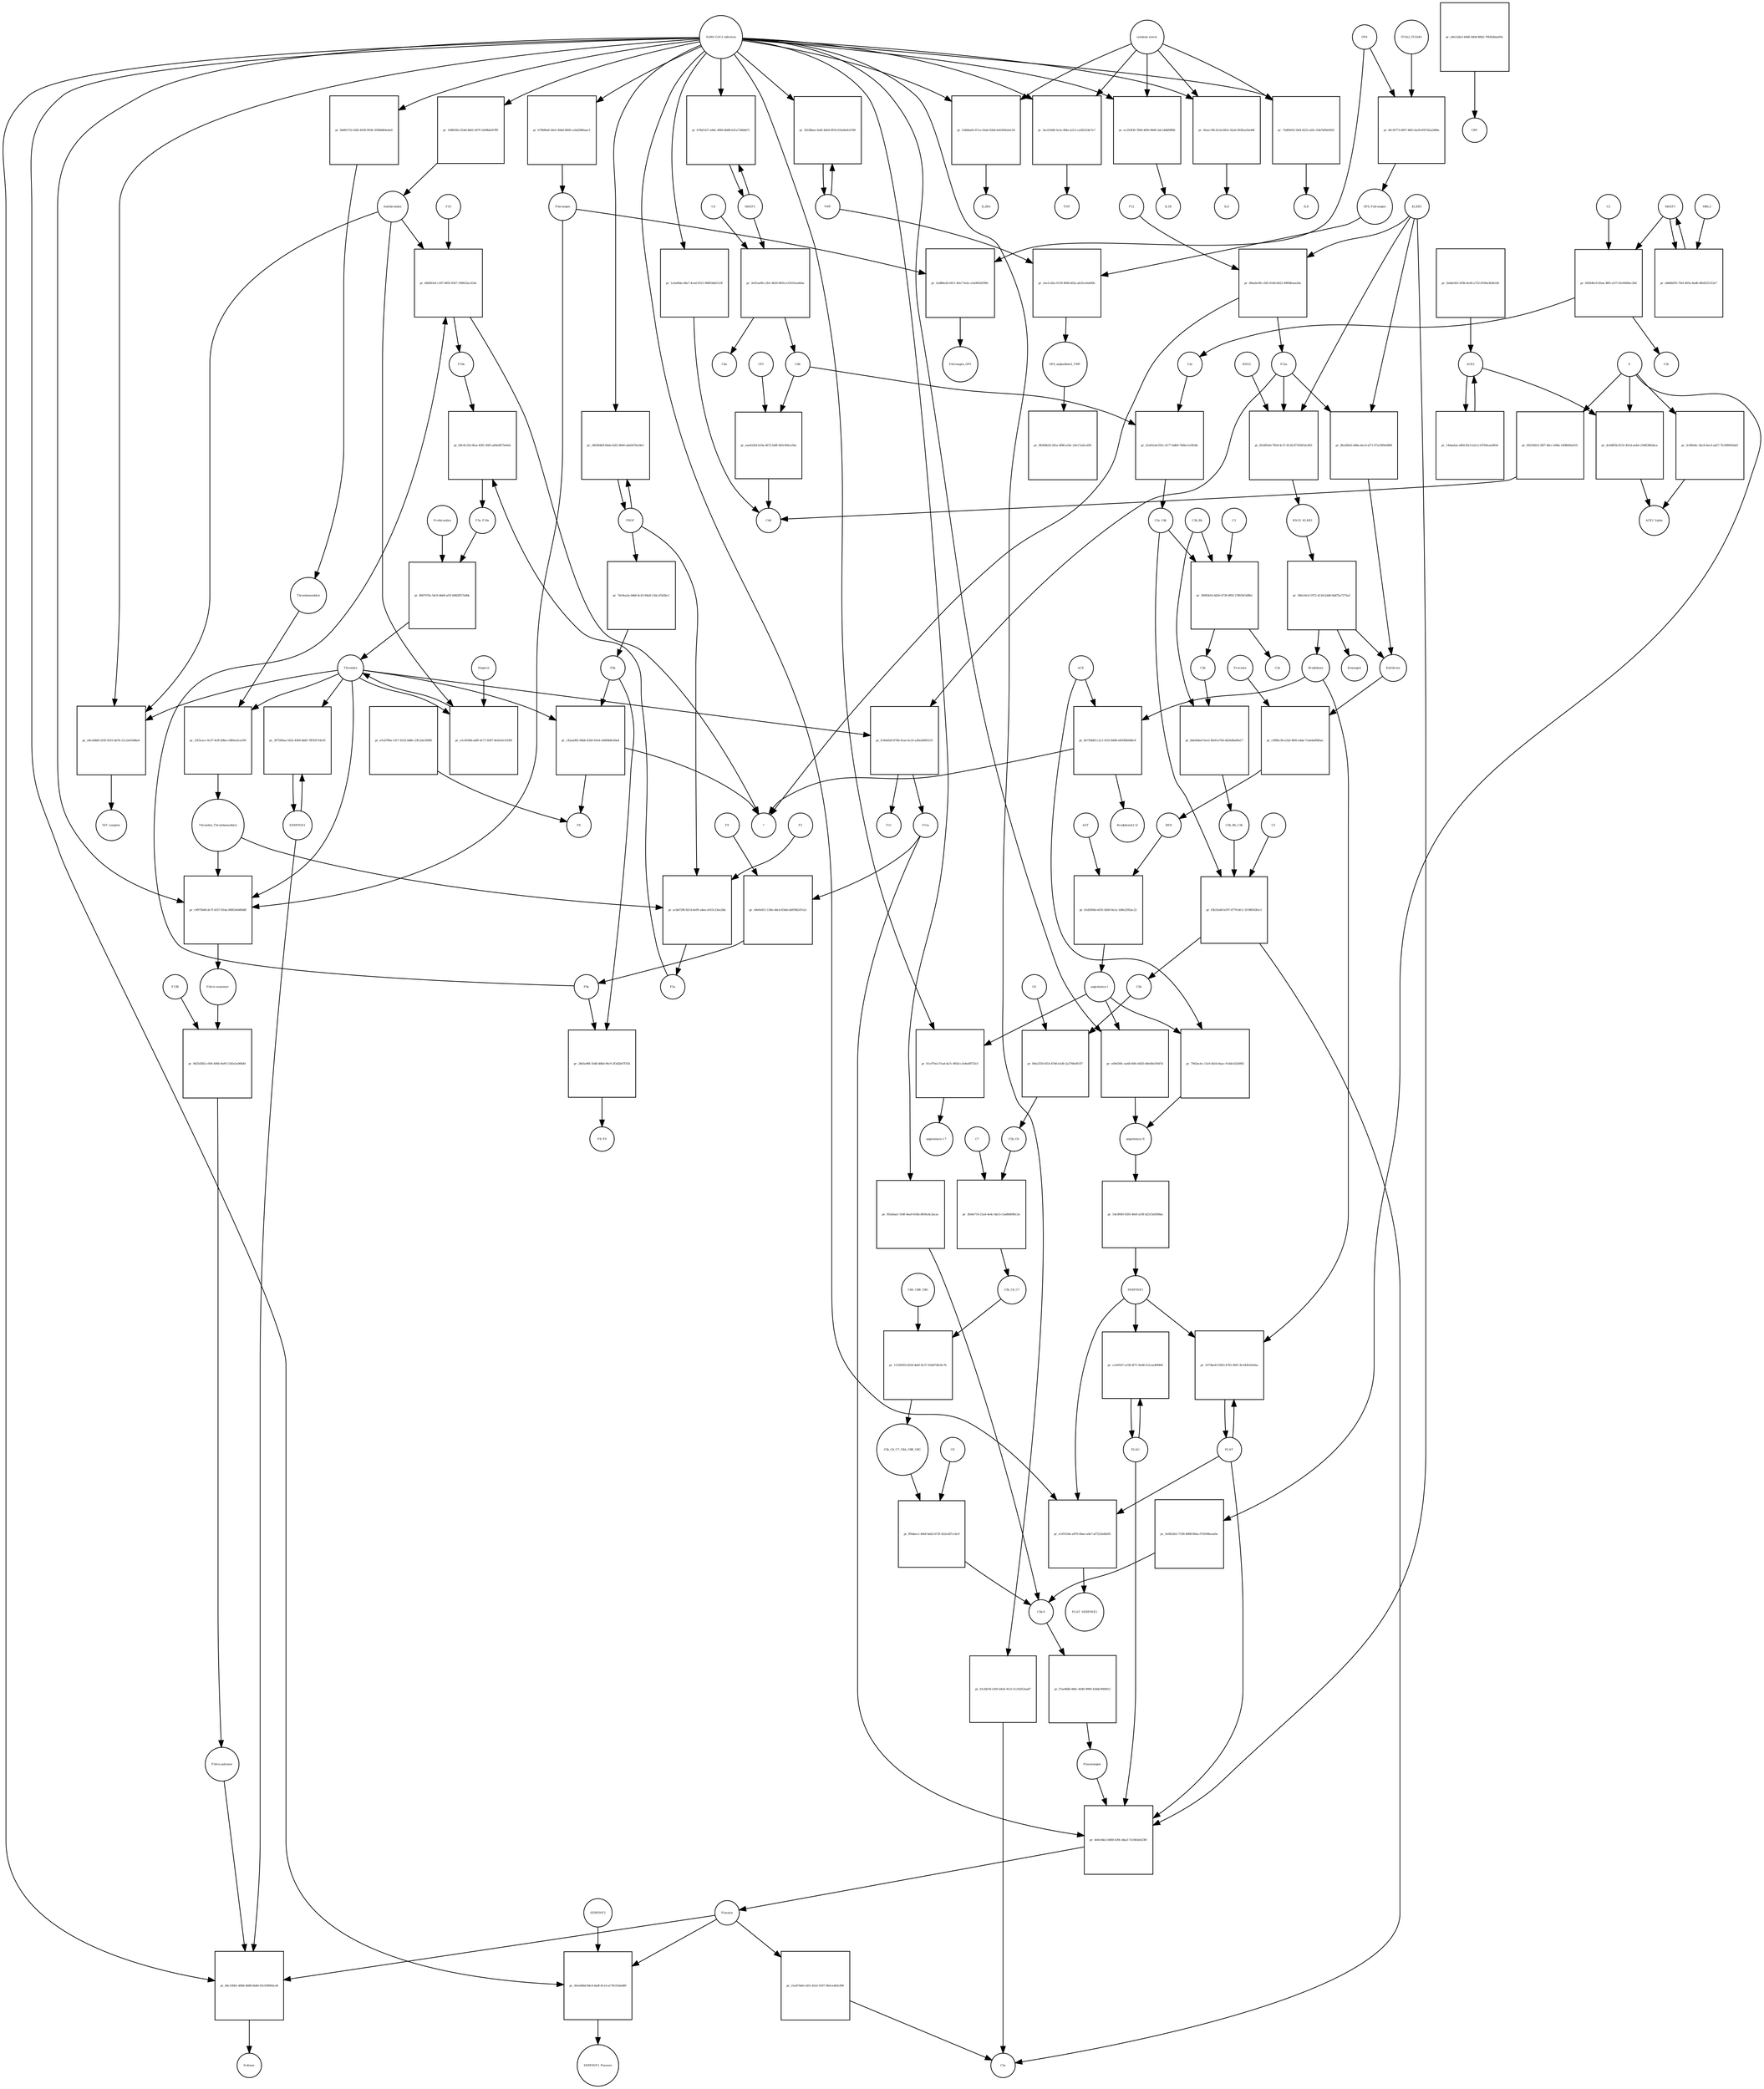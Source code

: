 strict digraph  {
C4b [annotation="", bipartite=0, cls=macromolecule, fontsize=4, label=C4b, shape=circle];
"pr_41ef41a6-f91c-4177-bdb9-706bc1e3454b" [annotation="", bipartite=1, cls=process, fontsize=4, label="pr_41ef41a6-f91c-4177-bdb9-706bc1e3454b", shape=square];
C2a [annotation="", bipartite=0, cls=macromolecule, fontsize=4, label=C2a, shape=circle];
C2a_C4b [annotation="", bipartite=0, cls=complex, fontsize=4, label=C2a_C4b, shape=circle];
C3b [annotation="", bipartite=0, cls=macromolecule, fontsize=4, label=C3b, shape=circle];
"pr_8da9d4a4-5ee2-4b56-b764-d026d6a89a17" [annotation="", bipartite=1, cls=process, fontsize=4, label="pr_8da9d4a4-5ee2-4b56-b764-d026d6a89a17", shape=square];
C3b_Bb [annotation="urn_miriam_pubmed_12440962|urn_miriam_brenda_3.4.21.47", bipartite=0, cls=complex, fontsize=4, label=C3b_Bb, shape=circle];
C3b_Bb_C3b [annotation="urn_miriam_pubmed_12440962|urn_miriam_brenda_34.4.21.47", bipartite=0, cls=complex, fontsize=4, label=C3b_Bb_C3b, shape=circle];
"pr_eae422fd-b19a-4672-b0ff-465cf64ce50a" [annotation="", bipartite=1, cls=process, fontsize=4, label="pr_eae422fd-b19a-4672-b0ff-465cf64ce50a", shape=square];
C4d [annotation="", bipartite=0, cls=macromolecule, fontsize=4, label=C4d, shape=circle];
CFI [annotation="urn_miriam_hgnc_HGNC%3A2771", bipartite=0, cls=macromolecule, fontsize=4, label=CFI, shape=circle];
"pr_e5cb780a-1417-4332-b88e-23f12dc5f608" [annotation="", bipartite=1, cls=process, fontsize=4, label="pr_e5cb780a-1417-4332-b88e-23f12dc5f608", shape=square];
F8 [annotation="urn_miriam_hgnc_HGNC%3A3546", bipartite=0, cls=macromolecule, fontsize=4, label=F8, shape=circle];
"pr_148f6362-924d-48d1-b97f-1b99bb267fff" [annotation="", bipartite=1, cls=process, fontsize=4, label="pr_148f6362-924d-48d1-b97f-1b99bb267fff", shape=square];
Antithrombin [annotation="urn_miriam_hgnc_HGNC%3A775", bipartite=0, cls=macromolecule, fontsize=4, label=Antithrombin, shape=circle];
"SARS-CoV-2 infection" [annotation=urn_miriam_taxonomy_2697049, bipartite=0, cls=phenotype, fontsize=4, label="SARS-CoV-2 infection", shape=circle];
S [annotation="urn_miriam_uniprot_P0DTC2|urn_miriam_uniprot_P59594", bipartite=0, cls=macromolecule, fontsize=4, label=S, shape=circle];
"pr_3c60fa6c-2bc8-4ec4-ad27-7fc990002de0" [annotation="", bipartite=1, cls="omitted process", fontsize=4, label="pr_3c60fa6c-2bc8-4ec4-ad27-7fc990002de0", shape=square];
ACE2_Spike [annotation="", bipartite=0, cls=complex, fontsize=4, label=ACE2_Spike, shape=circle];
Bradykinin [annotation="urn_miriam_obo.chebi_CHEBI%3A3165", bipartite=0, cls=macromolecule, fontsize=4, label=Bradykinin, shape=circle];
"pr_8e759b83-c2c1-431f-8484-e850f6b9d8c8" [annotation="", bipartite=1, cls=process, fontsize=4, label="pr_8e759b83-c2c1-431f-8484-e850f6b9d8c8", shape=square];
"Bradykinin(1-5)" [annotation="", bipartite=0, cls=macromolecule, fontsize=4, label="Bradykinin(1-5)", shape=circle];
"?" [annotation="", bipartite=0, cls=macromolecule, fontsize=4, label="?", shape=circle];
ACE [annotation="urn_miriam_hgnc_HGNC%3A2707", bipartite=0, cls=macromolecule, fontsize=4, label=ACE, shape=circle];
ACE2 [annotation="urn_miriam_hgnc_HGNC%3A13557", bipartite=0, cls=macromolecule, fontsize=4, label=ACE2, shape=circle];
"pr_144aafaa-e8fd-45c5-b2c2-037b0caa0834" [annotation="", bipartite=1, cls=process, fontsize=4, label="pr_144aafaa-e8fd-45c5-b2c2-037b0caa0834", shape=square];
"pr_dc44ff5b-8152-401d-ae4d-c506f3842bca" [annotation="", bipartite=1, cls=process, fontsize=4, label="pr_dc44ff5b-8152-401d-ae4d-c506f3842bca", shape=square];
"pr_fa6da5b5-293b-4e40-a732-8160a3b5b14b" [annotation="", bipartite=1, cls=process, fontsize=4, label="pr_fa6da5b5-293b-4e40-a732-8160a3b5b14b", shape=square];
"angiotensin I" [annotation="urn_miriam_obo.chebi_CHEBI%3A2718", bipartite=0, cls="simple chemical", fontsize=4, label="angiotensin I", shape=circle];
"pr_01c070a1-f1ad-4a7c-892d-c3e4e68725cf" [annotation="", bipartite=1, cls=process, fontsize=4, label="pr_01c070a1-f1ad-4a7c-892d-c3e4e68725cf", shape=square];
"angiotensin I-7" [annotation="urn_miriam_obo.chebi_CHEBI%3A55438", bipartite=0, cls="simple chemical", fontsize=4, label="angiotensin I-7", shape=circle];
"pr_69239d14-30f7-48cc-b98a-149fb06a01fc" [annotation="", bipartite=1, cls=process, fontsize=4, label="pr_69239d14-30f7-48cc-b98a-149fb06a01fc", shape=square];
"pr_5e0b52b1-7339-4988-80ea-f7d109bcaa0a" [annotation="", bipartite=1, cls=process, fontsize=4, label="pr_5e0b52b1-7339-4988-80ea-f7d109bcaa0a", shape=square];
"C5b-9" [annotation="", bipartite=0, cls=complex, fontsize=4, label="C5b-9", shape=circle];
"pr_a9e12da3-4406-440d-80b2-70fd24baa95e" [annotation="", bipartite=1, cls=process, fontsize=4, label="pr_a9e12da3-4406-440d-80b2-70fd24baa95e", shape=square];
CRP [annotation="urn_miriam_hgnc_HGNC%3A2367", bipartite=0, cls=macromolecule, fontsize=4, label=CRP, shape=circle];
VWF [annotation="", bipartite=0, cls=macromolecule, fontsize=4, label=VWF, shape=circle];
"pr_3f228bee-9a4f-4d54-9f54-033e8e9cb780" [annotation="", bipartite=1, cls=process, fontsize=4, label="pr_3f228bee-9a4f-4d54-9f54-033e8e9cb780", shape=square];
PROC [annotation="urn_miriam_hgnc_HGNC%3A9451", bipartite=0, cls=macromolecule, fontsize=4, label=PROC, shape=circle];
"pr_34058469-66ab-42f2-8640-a8a047fee9e5" [annotation="", bipartite=1, cls=process, fontsize=4, label="pr_34058469-66ab-42f2-8640-a8a047fee9e5", shape=square];
"pr_1a3af6da-d4a7-4cad-9221-06803dd3123f" [annotation="", bipartite=1, cls=process, fontsize=4, label="pr_1a3af6da-d4a7-4cad-9221-06803dd3123f", shape=square];
Plasmin [annotation="urn_miriam_hgnc_HGNC%3A9051", bipartite=0, cls=macromolecule, fontsize=4, label=Plasmin, shape=circle];
"pr_45eebfbd-84c4-4adf-8c14-a170c01beb89" [annotation="", bipartite=1, cls=process, fontsize=4, label="pr_45eebfbd-84c4-4adf-8c14-a170c01beb89", shape=square];
SERPINF2 [annotation="urn_miriam_hgnc_HGNC%3A9075", bipartite=0, cls=macromolecule, fontsize=4, label=SERPINF2, shape=circle];
SERPINF2_Plasmin [annotation="", bipartite=0, cls=complex, fontsize=4, label=SERPINF2_Plasmin, shape=circle];
"pr_94d65732-02f6-4599-9036-3596b864e4a9" [annotation="", bipartite=1, cls=process, fontsize=4, label="pr_94d65732-02f6-4599-9036-3596b864e4a9", shape=square];
Thrombomodulin [annotation="urn_miriam_hgnc_HGNC%3A11784", bipartite=0, cls=macromolecule, fontsize=4, label=Thrombomodulin, shape=circle];
KLKB1 [annotation=urn_miriam_hgnc_6371, bipartite=0, cls=macromolecule, fontsize=4, label=KLKB1, shape=circle];
"pr_8fa26b43-d48a-4ec0-af71-97a19f9e0898" [annotation="", bipartite=1, cls=process, fontsize=4, label="pr_8fa26b43-d48a-4ec0-af71-97a19f9e0898", shape=square];
Kallikrein [annotation=urn_miriam_hgnc_6371, bipartite=0, cls=macromolecule, fontsize=4, label=Kallikrein, shape=circle];
F12a [annotation="urn_miriam_hgnc_HGNC%3A3530", bipartite=0, cls=macromolecule, fontsize=4, label=F12a, shape=circle];
KNG1_KLKB1 [annotation=urn_miriam_pubmed_17598838, bipartite=0, cls=complex, fontsize=4, label=KNG1_KLKB1, shape=circle];
"pr_36fe16c0-1972-413d-b3d8-0dd75a7275e2" [annotation="", bipartite=1, cls=process, fontsize=4, label="pr_36fe16c0-1972-413d-b3d8-0dd75a7275e2", shape=square];
Kininogen [annotation="urn_miriam_hgnc_HGNC%3A6383", bipartite=0, cls=macromolecule, fontsize=4, label=Kininogen, shape=circle];
"pr_f63a6aa1-104f-4ea9-816b-d056cdc2acac" [annotation="", bipartite=1, cls=process, fontsize=4, label="pr_f63a6aa1-104f-4ea9-816b-d056cdc2acac", shape=square];
"pr_61cbfcf6-e505-443e-9c51-fccf4253aa67" [annotation="", bipartite=1, cls=process, fontsize=4, label="pr_61cbfcf6-e505-443e-9c51-fccf4253aa67", shape=square];
C5a [annotation="", bipartite=0, cls=macromolecule, fontsize=4, label=C5a, shape=circle];
PLAT [annotation="urn_miriam_hgnc_HGNC%3A9051", bipartite=0, cls=macromolecule, fontsize=4, label=PLAT, shape=circle];
"pr_1073be43-0563-4781-9647-8c543632e9ae" [annotation="", bipartite=1, cls=process, fontsize=4, label="pr_1073be43-0563-4781-9647-8c543632e9ae", shape=square];
SERPINE1 [annotation="urn_miriam_hgnc_HGNC%3A8593", bipartite=0, cls=macromolecule, fontsize=4, label=SERPINE1, shape=circle];
AGT [annotation="urn_miriam_hgnc_HGNC%3A333", bipartite=0, cls=macromolecule, fontsize=4, label=AGT, shape=circle];
"pr_61d20f4d-e635-42b0-9a1a-1d9e2292ac22" [annotation="", bipartite=1, cls=process, fontsize=4, label="pr_61d20f4d-e635-42b0-9a1a-1d9e2292ac22", shape=square];
REN [annotation="urn_miriam_hgnc_HGNC%3A9958", bipartite=0, cls=macromolecule, fontsize=4, label=REN, shape=circle];
C2 [annotation="urn_miriam_hgnc_HGNC%3A1248", bipartite=0, cls=macromolecule, fontsize=4, label=C2, shape=circle];
"pr_b92640c9-d5ae-4ff4-a1f7-61e9469ec26d" [annotation="", bipartite=1, cls=process, fontsize=4, label="pr_b92640c9-d5ae-4ff4-a1f7-61e9469ec26d", shape=square];
C2b [annotation="", bipartite=0, cls=macromolecule, fontsize=4, label=C2b, shape=circle];
MASP1 [annotation="", bipartite=0, cls=macromolecule, fontsize=4, label=MASP1, shape=circle];
MASP2 [annotation="", bipartite=0, cls=macromolecule, fontsize=4, label=MASP2, shape=circle];
"pr_b78d1437-a9dc-4900-8b88-b31a724bbb71" [annotation="", bipartite=1, cls=process, fontsize=4, label="pr_b78d1437-a9dc-4900-8b88-b31a724bbb71", shape=square];
"pr_a8d4b935-70ef-465a-8ad6-4fb4525153e7" [annotation="", bipartite=1, cls=process, fontsize=4, label="pr_a8d4b935-70ef-465a-8ad6-4fb4525153e7", shape=square];
MBL2 [annotation=urn_miriam_hgnc_6902, bipartite=0, cls=macromolecule, fontsize=4, label=MBL2, shape=circle];
F10 [annotation="urn_miriam_hgnc_HGNC%3A3528", bipartite=0, cls=macromolecule, fontsize=4, label=F10, shape=circle];
"pr_d9d563ef-c187-485f-9547-109622ac41de" [annotation="", bipartite=1, cls=process, fontsize=4, label="pr_d9d563ef-c187-485f-9547-109622ac41de", shape=square];
F10a [annotation="urn_miriam_hgnc_HGNC%3A3528", bipartite=0, cls=macromolecule, fontsize=4, label=F10a, shape=circle];
F9a [annotation="", bipartite=0, cls=macromolecule, fontsize=4, label=F9a, shape=circle];
C3 [annotation="urn_miriam_hgnc_HGNC%3A1318", bipartite=0, cls=macromolecule, fontsize=4, label=C3, shape=circle];
"pr_369f3b16-0d26-4739-9f05-57803b7af8b1" [annotation="", bipartite=1, cls=process, fontsize=4, label="pr_369f3b16-0d26-4739-9f05-57803b7af8b1", shape=square];
C3a [annotation="", bipartite=0, cls=macromolecule, fontsize=4, label=C3a, shape=circle];
Prorenin [annotation="", bipartite=0, cls=macromolecule, fontsize=4, label=Prorenin, shape=circle];
"pr_c99fbc38-a32d-4f60-a4da-7cba4a89d5ac" [annotation="", bipartite=1, cls=process, fontsize=4, label="pr_c99fbc38-a32d-4f60-a4da-7cba4a89d5ac", shape=square];
F8a [annotation="urn_miriam_hgnc_HGNC%3A3546", bipartite=0, cls=macromolecule, fontsize=4, label=F8a, shape=circle];
"pr_142aa082-84bb-4326-93e4-cb060b8cb0a4" [annotation="", bipartite=1, cls=process, fontsize=4, label="pr_142aa082-84bb-4326-93e4-cb060b8cb0a4", shape=square];
Thrombin [annotation="urn_miriam_hgnc_HGNC%3A3535", bipartite=0, cls=macromolecule, fontsize=4, label=Thrombin, shape=circle];
"pr_e1c6038d-adf0-4c71-9267-0e42e5c033f4" [annotation="", bipartite=1, cls=process, fontsize=4, label="pr_e1c6038d-adf0-4c71-9267-0e42e5c033f4", shape=square];
Heparin [annotation="urn_miriam_pubmed_708377|urn_miriam_obo.chebi_CHEBI%3A28304", bipartite=0, cls="simple chemical", fontsize=4, label=Heparin, shape=circle];
"pr_7943acbc-13c6-4b1b-8aac-01ddc6243892" [annotation="", bipartite=1, cls=process, fontsize=4, label="pr_7943acbc-13c6-4b1b-8aac-01ddc6243892", shape=square];
"angiotensin II" [annotation="urn_miriam_obo.chebi_CHEBI%3A2718", bipartite=0, cls="simple chemical", fontsize=4, label="angiotensin II", shape=circle];
PLAU [annotation="", bipartite=0, cls=macromolecule, fontsize=4, label=PLAU, shape=circle];
"pr_ccfef547-a158-4f71-9ed8-f12cae40f466" [annotation="", bipartite=1, cls=process, fontsize=4, label="pr_ccfef547-a158-4f71-9ed8-f12cae40f466", shape=square];
F12 [annotation="urn_miriam_hgnc_HGNC%3A3530", bipartite=0, cls=macromolecule, fontsize=4, label=F12, shape=circle];
"pr_d9aabc08-c3d5-414b-b022-49f84faaa26a" [annotation="", bipartite=1, cls=process, fontsize=4, label="pr_d9aabc08-c3d5-414b-b022-49f84faaa26a", shape=square];
"pr_fc9eb029-876b-41ae-bc25-a30a3b99311f" [annotation="", bipartite=1, cls=process, fontsize=4, label="pr_fc9eb029-876b-41ae-bc25-a30a3b99311f", shape=square];
F11 [annotation="urn_miriam_hgnc_HGNC%3A3529", bipartite=0, cls=macromolecule, fontsize=4, label=F11, shape=circle];
F11a [annotation="urn_miriam_hgnc_HGNC%3A3529", bipartite=0, cls=macromolecule, fontsize=4, label=F11a, shape=circle];
C4 [annotation="", bipartite=0, cls=macromolecule, fontsize=4, label=C4, shape=circle];
"pr_2e91aa96-c2b1-4620-861b-e31631ea0eba" [annotation="", bipartite=1, cls=process, fontsize=4, label="pr_2e91aa96-c2b1-4620-861b-e31631ea0eba", shape=square];
C4a [annotation="", bipartite=0, cls=macromolecule, fontsize=4, label=C4a, shape=circle];
"pr_e1d7e54e-a970-40ae-a0e7-af7223edfa95" [annotation="", bipartite=1, cls=process, fontsize=4, label="pr_e1d7e54e-a970-40ae-a0e7-af7223edfa95", shape=square];
PLAT_SERPINE1 [annotation=urn_miriam_pubmed_22449964, bipartite=0, cls=complex, fontsize=4, label=PLAT_SERPINE1, shape=circle];
"pr_26b5a98f-1b48-48bd-96c9-3f3d2b47f354" [annotation="", bipartite=1, cls=process, fontsize=4, label="pr_26b5a98f-1b48-48bd-96c9-3f3d2b47f354", shape=square];
F8_F9 [annotation=urn_miriam_pubmed_22471307, bipartite=0, cls=complex, fontsize=4, label=F8_F9, shape=circle];
"pr_68c4c31b-0faa-4581-90f3-a69a9975e0eb" [annotation="", bipartite=1, cls=process, fontsize=4, label="pr_68c4c31b-0faa-4581-90f3-a69a9975e0eb", shape=square];
F5a [annotation="urn_miriam_hgnc_HGNC%3A3542", bipartite=0, cls=macromolecule, fontsize=4, label=F5a, shape=circle];
F5a_F10a [annotation=urn_miriam_pubmed_2303476, bipartite=0, cls=complex, fontsize=4, label=F5a_F10a, shape=circle];
F5 [annotation="urn_miriam_hgnc_HGNC%3A3541", bipartite=0, cls=macromolecule, fontsize=4, label=F5, shape=circle];
"pr_ecbb72f8-8214-4e95-a4ea-e015c23ee2bb" [annotation="", bipartite=1, cls=process, fontsize=4, label="pr_ecbb72f8-8214-4e95-a4ea-e015c23ee2bb", shape=square];
Thrombin_Thrombomodulin [annotation="urn_miriam_pubmed_6282863|urn_miriam_taxonomy_9986", bipartite=0, cls=complex, fontsize=4, label=Thrombin_Thrombomodulin, shape=circle];
SERPINH1 [annotation="urn_miriam_hgnc_HGNC%3A1546", bipartite=0, cls=macromolecule, fontsize=4, label=SERPINH1, shape=circle];
"pr_307560aa-5432-4369-bb83-7ff5f4718c05" [annotation="", bipartite=1, cls=process, fontsize=4, label="pr_307560aa-5432-4369-bb83-7ff5f4718c05", shape=square];
Fibrinogen [annotation=urn_miriam_pubmed_19296670, bipartite=0, cls=complex, fontsize=4, label=Fibrinogen, shape=circle];
"pr_c99730d0-dc7f-4357-81da-06f63e0d00d8" [annotation="", bipartite=1, cls=process, fontsize=4, label="pr_c99730d0-dc7f-4357-81da-06f63e0d00d8", shape=square];
"Fibrin monomer" [annotation="", bipartite=0, cls=macromolecule, fontsize=4, label="Fibrin monomer", shape=circle];
C5 [annotation="urn_miriam_hgnc_HGNC%3A1331", bipartite=0, cls=macromolecule, fontsize=4, label=C5, shape=circle];
"pr_f3b32ed0-b197-4779-bfc1-1f198592fec1" [annotation="", bipartite=1, cls=process, fontsize=4, label="pr_f3b32ed0-b197-4779-bfc1-1f198592fec1", shape=square];
C5b [annotation="", bipartite=0, cls=macromolecule, fontsize=4, label=C5b, shape=circle];
"pr_fbfe2550-6f14-47d6-b1d0-2a3760eff107" [annotation="", bipartite=1, cls=process, fontsize=4, label="pr_fbfe2550-6f14-47d6-b1d0-2a3760eff107", shape=square];
C6 [annotation="urn_miriam_hgnc_HGNC%3A1339", bipartite=0, cls=macromolecule, fontsize=4, label=C6, shape=circle];
C5b_C6 [annotation="", bipartite=0, cls=complex, fontsize=4, label=C5b_C6, shape=circle];
"pr_3fe6e710-21a4-4e4c-bb13-c5a89d09b13a" [annotation="", bipartite=1, cls=process, fontsize=4, label="pr_3fe6e710-21a4-4e4c-bb13-c5a89d09b13a", shape=square];
C7 [annotation="urn_miriam_hgnc_HGNC%3A1346", bipartite=0, cls=macromolecule, fontsize=4, label=C7, shape=circle];
C5b_C6_C7 [annotation=urn_miriam_pubmed_28630159, bipartite=0, cls=complex, fontsize=4, label=C5b_C6_C7, shape=circle];
"pr_11528393-d554-4def-8c37-02dd758c8c7b" [annotation="", bipartite=1, cls=process, fontsize=4, label="pr_11528393-d554-4def-8c37-02dd758c8c7b", shape=square];
C8A_C8B_C8G [annotation="", bipartite=0, cls=complex, fontsize=4, label=C8A_C8B_C8G, shape=circle];
C5b_C6_C7_C8A_C8B_C8G [annotation=urn_miriam_pubmed_28630159, bipartite=0, cls=complex, fontsize=4, label=C5b_C6_C7_C8A_C8B_C8G, shape=circle];
"pr_ff6daecc-8ebf-4ab2-b72f-422e3d7ccbc9" [annotation="", bipartite=1, cls=process, fontsize=4, label="pr_ff6daecc-8ebf-4ab2-b72f-422e3d7ccbc9", shape=square];
C9 [annotation="urn_miriam_hgnc_HGNC%3A1358", bipartite=0, cls=macromolecule, fontsize=4, label=C9, shape=circle];
"pr_e09e5f8c-ea68-46fe-b820-d9e68e1f0d7d" [annotation="", bipartite=1, cls=process, fontsize=4, label="pr_e09e5f8c-ea68-46fe-b820-d9e68e1f0d7d", shape=square];
"pr_ec353f30-7840-4f06-98d0-2dc1ddbf989b" [annotation="", bipartite=1, cls=process, fontsize=4, label="pr_ec353f30-7840-4f06-98d0-2dc1ddbf989b", shape=square];
IL1B [annotation=urn_miriam_hgnc_5992, bipartite=0, cls=macromolecule, fontsize=4, label=IL1B, shape=circle];
"cytokine storm" [annotation=urn_miriam_pubmed_2504360, bipartite=0, cls=phenotype, fontsize=4, label="cytokine storm", shape=circle];
"pr_b796f8a8-36e5-49dd-9669-cebd2986aac5" [annotation="", bipartite=1, cls=process, fontsize=4, label="pr_b796f8a8-36e5-49dd-9669-cebd2986aac5", shape=square];
"pr_5feac196-b12d-481e-92a6-903fae20e46f" [annotation="", bipartite=1, cls=process, fontsize=4, label="pr_5feac196-b12d-481e-92a6-903fae20e46f", shape=square];
IL6 [annotation=urn_miriam_hgnc_6018, bipartite=0, cls=macromolecule, fontsize=4, label=IL6, shape=circle];
"pr_75df9d18-1bf4-4225-a05c-02b7bf9d1859" [annotation="", bipartite=1, cls=process, fontsize=4, label="pr_75df9d18-1bf4-4225-a05c-02b7bf9d1859", shape=square];
IL8 [annotation="urn_miriam_hgnc_HGNC%3A6025", bipartite=0, cls=macromolecule, fontsize=4, label=IL8, shape=circle];
"pr_534bba02-47ce-43ab-92bd-6e03045a0c59" [annotation="", bipartite=1, cls=process, fontsize=4, label="pr_534bba02-47ce-43ab-92bd-6e03045a0c59", shape=square];
IL2RA [annotation="urn_miriam_hgnc_HGNC%3A6008", bipartite=0, cls=macromolecule, fontsize=4, label=IL2RA, shape=circle];
Plasminogen [annotation="urn_miriam_hgnc_HGNC%3A9071", bipartite=0, cls=macromolecule, fontsize=4, label=Plasminogen, shape=circle];
"pr_4e6c64e2-0d00-439c-bba3-7e10b5e623f0" [annotation="", bipartite=1, cls=process, fontsize=4, label="pr_4e6c64e2-0d00-439c-bba3-7e10b5e623f0", shape=square];
"pr_e8ced8d9-203f-4331-bb7b-12c2a410d6a4" [annotation="", bipartite=1, cls=process, fontsize=4, label="pr_e8ced8d9-203f-4331-bb7b-12c2a410d6a4", shape=square];
"TAT complex" [annotation=urn_miriam_pubmed_22930518, bipartite=0, cls=complex, fontsize=4, label="TAT complex", shape=circle];
Prothrombin [annotation="urn_miriam_hgnc_HGNC%3A3535", bipartite=0, cls=macromolecule, fontsize=4, label=Prothrombin, shape=circle];
"pr_806707fa-54c9-4b69-af1f-6082ff57e0bb" [annotation="", bipartite=1, cls=process, fontsize=4, label="pr_806707fa-54c9-4b69-af1f-6082ff57e0bb", shape=square];
"pr_74c9ea2e-b4bf-4c43-94a8-12dccf5d2bc1" [annotation="", bipartite=1, cls=process, fontsize=4, label="pr_74c9ea2e-b4bf-4c43-94a8-12dccf5d2bc1", shape=square];
"pr_14c0f0f0-0293-4fe0-a19f-b2315d1806ac" [annotation="", bipartite=1, cls=process, fontsize=4, label="pr_14c0f0f0-0293-4fe0-a19f-b2315d1806ac", shape=square];
"pr_15f3cacc-6c57-4cff-b9be-c080ea3ca100" [annotation="", bipartite=1, cls=process, fontsize=4, label="pr_15f3cacc-6c57-4cff-b9be-c080ea3ca100", shape=square];
F9 [annotation="urn_miriam_hgnc_HGNC%3A35531", bipartite=0, cls=macromolecule, fontsize=4, label=F9, shape=circle];
"pr_e9e0e811-136e-4dcb-83dd-eb959b247e2c" [annotation="", bipartite=1, cls=process, fontsize=4, label="pr_e9e0e811-136e-4dcb-83dd-eb959b247e2c", shape=square];
"pr_f63d93eb-7854-4c37-8134-8739391bc903" [annotation="", bipartite=1, cls=process, fontsize=4, label="pr_f63d93eb-7854-4c37-8134-8739391bc903", shape=square];
KNG1 [annotation="urn_miriam_hgnc.symbol_6383", bipartite=0, cls=macromolecule, fontsize=4, label=KNG1, shape=circle];
"pr_f7ae9bfb-066c-4040-9900-43d4cf949012" [annotation="", bipartite=1, cls=process, fontsize=4, label="pr_f7ae9bfb-066c-4040-9900-43d4cf949012", shape=square];
"pr_21a6744d-cd31-4522-9197-9b5ce465cf89" [annotation="", bipartite=1, cls=process, fontsize=4, label="pr_21a6744d-cd31-4522-9197-9b5ce465cf89", shape=square];
"pr_5ec619d9-5e1e-4f4e-a213-ca362224e7e7" [annotation="", bipartite=1, cls=process, fontsize=4, label="pr_5ec619d9-5e1e-4f4e-a213-ca362224e7e7", shape=square];
TNF [annotation=urn_miriam_hgnc_11892, bipartite=0, cls=macromolecule, fontsize=4, label=TNF, shape=circle];
"pr_9425d582-c094-406b-9ef9-1345e3a96640" [annotation="", bipartite=1, cls=process, fontsize=4, label="pr_9425d582-c094-406b-9ef9-1345e3a96640", shape=square];
"Fibrin polymer" [annotation="", bipartite=0, cls=macromolecule, fontsize=4, label="Fibrin polymer", shape=circle];
F13B [annotation="", bipartite=0, cls=macromolecule, fontsize=4, label=F13B, shape=circle];
"pr_84c330b1-48b4-4688-bb40-03c039962ca8" [annotation="", bipartite=1, cls=process, fontsize=4, label="pr_84c330b1-48b4-4688-bb40-03c039962ca8", shape=square];
"D-dimer" [annotation=urn_miriam_pubmed_19008457, bipartite=0, cls=macromolecule, fontsize=4, label="D-dimer", shape=circle];
GP6_alpha2beta1_VWF [annotation="", bipartite=0, cls=complex, fontsize=4, label=GP6_alpha2beta1_VWF, shape=circle];
"pr_98360b24-281a-4f86-a54c-24e17ad1cd58" [annotation="", bipartite=1, cls="omitted process", fontsize=4, label="pr_98360b24-281a-4f86-a54c-24e17ad1cd58", shape=square];
GP6 [annotation=urn_miriam_hgnc_14388, bipartite=0, cls=macromolecule, fontsize=4, label=GP6, shape=circle];
"pr_6fc30773-4f67-46f2-ba39-85f7d2a2486e" [annotation="", bipartite=1, cls=process, fontsize=4, label="pr_6fc30773-4f67-46f2-ba39-85f7d2a2486e", shape=square];
ITGA2_ITGAB1 [annotation="urn_miriam_intact_EBI-16428357", bipartite=0, cls=complex, fontsize=4, label=ITGA2_ITGAB1, shape=circle];
GP6_Fibrinogen [annotation="", bipartite=0, cls=complex, fontsize=4, label=GP6_Fibrinogen, shape=circle];
"pr_2ee1cd2a-0139-4f68-b02a-ab32cefeb49e" [annotation="", bipartite=1, cls=process, fontsize=4, label="pr_2ee1cd2a-0139-4f68-b02a-ab32cefeb49e", shape=square];
"pr_2ed86a2b-0411-40a7-9cbc-e3a065d190fc" [annotation="", bipartite=1, cls=process, fontsize=4, label="pr_2ed86a2b-0411-40a7-9cbc-e3a065d190fc", shape=square];
Fibrinogen_GP6 [annotation=urn_miriam_pubmed_19296670, bipartite=0, cls=complex, fontsize=4, label=Fibrinogen_GP6, shape=circle];
C4b -> "pr_41ef41a6-f91c-4177-bdb9-706bc1e3454b"  [annotation="", interaction_type=consumption];
C4b -> "pr_eae422fd-b19a-4672-b0ff-465cf64ce50a"  [annotation="", interaction_type=consumption];
"pr_41ef41a6-f91c-4177-bdb9-706bc1e3454b" -> C2a_C4b  [annotation="", interaction_type=production];
C2a -> "pr_41ef41a6-f91c-4177-bdb9-706bc1e3454b"  [annotation="", interaction_type=consumption];
C2a_C4b -> "pr_369f3b16-0d26-4739-9f05-57803b7af8b1"  [annotation=urn_miriam_pubmed_12440962, interaction_type=catalysis];
C2a_C4b -> "pr_f3b32ed0-b197-4779-bfc1-1f198592fec1"  [annotation=urn_miriam_pubmed_28630159, interaction_type=catalysis];
C3b -> "pr_8da9d4a4-5ee2-4b56-b764-d026d6a89a17"  [annotation="", interaction_type=consumption];
"pr_8da9d4a4-5ee2-4b56-b764-d026d6a89a17" -> C3b_Bb_C3b  [annotation="", interaction_type=production];
C3b_Bb -> "pr_8da9d4a4-5ee2-4b56-b764-d026d6a89a17"  [annotation="", interaction_type=consumption];
C3b_Bb -> "pr_369f3b16-0d26-4739-9f05-57803b7af8b1"  [annotation=urn_miriam_pubmed_12440962, interaction_type=catalysis];
C3b_Bb_C3b -> "pr_f3b32ed0-b197-4779-bfc1-1f198592fec1"  [annotation=urn_miriam_pubmed_28630159, interaction_type=catalysis];
"pr_eae422fd-b19a-4672-b0ff-465cf64ce50a" -> C4d  [annotation="", interaction_type=production];
CFI -> "pr_eae422fd-b19a-4672-b0ff-465cf64ce50a"  [annotation=urn_miriam_pubmed_19362461, interaction_type=catalysis];
"pr_e5cb780a-1417-4332-b88e-23f12dc5f608" -> F8  [annotation="", interaction_type=production];
"pr_148f6362-924d-48d1-b97f-1b99bb267fff" -> Antithrombin  [annotation="", interaction_type=production];
Antithrombin -> "pr_d9d563ef-c187-485f-9547-109622ac41de"  [annotation="urn_miriam_pubmed_11551226|urn_miriam_pubmed_15853774", interaction_type=inhibition];
Antithrombin -> "pr_e1c6038d-adf0-4c71-9267-0e42e5c033f4"  [annotation=urn_miriam_pubmed_15853774, interaction_type=inhibition];
Antithrombin -> "pr_e8ced8d9-203f-4331-bb7b-12c2a410d6a4"  [annotation="", interaction_type=consumption];
"SARS-CoV-2 infection" -> "pr_148f6362-924d-48d1-b97f-1b99bb267fff"  [annotation=urn_miriam_pubmed_32302438, interaction_type="necessary stimulation"];
"SARS-CoV-2 infection" -> "pr_01c070a1-f1ad-4a7c-892d-c3e4e68725cf"  [annotation=urn_miriam_pubmed_23392115, interaction_type=inhibition];
"SARS-CoV-2 infection" -> "pr_3f228bee-9a4f-4d54-9f54-033e8e9cb780"  [annotation=urn_miriam_pubmed_32367170, interaction_type="necessary stimulation"];
"SARS-CoV-2 infection" -> "pr_34058469-66ab-42f2-8640-a8a047fee9e5"  [annotation=urn_miriam_pubmed_32302438, interaction_type="necessary stimulation"];
"SARS-CoV-2 infection" -> "pr_1a3af6da-d4a7-4cad-9221-06803dd3123f"  [annotation=urn_miriam_pubmed_32299776, interaction_type=stimulation];
"SARS-CoV-2 infection" -> "pr_45eebfbd-84c4-4adf-8c14-a170c01beb89"  [annotation="urn_miriam_pubmed_2437112|urn_miriam_doi_10.1101%2F2020.04.25.20077842", interaction_type=stimulation];
"SARS-CoV-2 infection" -> "pr_94d65732-02f6-4599-9036-3596b864e4a9"  [annotation="urn_miriam_doi_10.1101%2F2020.04.25.20077842", interaction_type="necessary stimulation"];
"SARS-CoV-2 infection" -> "pr_f63a6aa1-104f-4ea9-816b-d056cdc2acac"  [annotation=urn_miriam_pmc_PMC7260598, interaction_type="necessary stimulation"];
"SARS-CoV-2 infection" -> "pr_61cbfcf6-e505-443e-9c51-fccf4253aa67"  [annotation=urn_miriam_pmc_PMC7260598, interaction_type="necessary stimulation"];
"SARS-CoV-2 infection" -> "pr_b78d1437-a9dc-4900-8b88-b31a724bbb71"  [annotation="urn_miriam_pubmed_11290788|urn_miriam_pubmed_32299776", interaction_type=stimulation];
"SARS-CoV-2 infection" -> "pr_e1d7e54e-a970-40ae-a0e7-af7223edfa95"  [annotation="urn_miriam_pubmed_22449964|urn_miriam_doi_10.1101%2F2020.04.25.20077842", interaction_type="necessary stimulation"];
"SARS-CoV-2 infection" -> "pr_c99730d0-dc7f-4357-81da-06f63e0d00d8"  [annotation="urn_miriam_pubmed_6282863|urn_miriam_pubmed_28228446|urn_miriam_pubmed_2117226", interaction_type="necessary stimulation"];
"SARS-CoV-2 infection" -> "pr_e09e5f8c-ea68-46fe-b820-d9e68e1f0d7d"  [annotation=urn_miriam_pubmed_32048163, interaction_type=catalysis];
"SARS-CoV-2 infection" -> "pr_ec353f30-7840-4f06-98d0-2dc1ddbf989b"  [annotation=urn_miriam_pubmed_32171193, interaction_type=stimulation];
"SARS-CoV-2 infection" -> "pr_b796f8a8-36e5-49dd-9669-cebd2986aac5"  [annotation="", interaction_type=consumption];
"SARS-CoV-2 infection" -> "pr_5feac196-b12d-481e-92a6-903fae20e46f"  [annotation=urn_miriam_pubmed_32286245, interaction_type=stimulation];
"SARS-CoV-2 infection" -> "pr_75df9d18-1bf4-4225-a05c-02b7bf9d1859"  [annotation=urn_miriam_pubmed_32286245, interaction_type=stimulation];
"SARS-CoV-2 infection" -> "pr_534bba02-47ce-43ab-92bd-6e03045a0c59"  [annotation=urn_miriam_pubmed_32286245, interaction_type=stimulation];
"SARS-CoV-2 infection" -> "pr_e8ced8d9-203f-4331-bb7b-12c2a410d6a4"  [annotation="urn_miriam_pubmed_22930518|urn_miriam_doi_10.1101%2F2020.04.25.20077842", interaction_type="necessary stimulation"];
"SARS-CoV-2 infection" -> "pr_5ec619d9-5e1e-4f4e-a213-ca362224e7e7"  [annotation=urn_miriam_pubmed_32504360, interaction_type=stimulation];
"SARS-CoV-2 infection" -> "pr_84c330b1-48b4-4688-bb40-03c039962ca8"  [annotation="urn_miriam_pubmed_29096812|urn_miriam_pubmed_10574983|urn_miriam_pubmed_32172226", interaction_type="necessary stimulation"];
S -> "pr_3c60fa6c-2bc8-4ec4-ad27-7fc990002de0"  [annotation="", interaction_type=consumption];
S -> "pr_dc44ff5b-8152-401d-ae4d-c506f3842bca"  [annotation="", interaction_type=consumption];
S -> "pr_69239d14-30f7-48cc-b98a-149fb06a01fc"  [annotation="", interaction_type=consumption];
S -> "pr_5e0b52b1-7339-4988-80ea-f7d109bcaa0a"  [annotation="", interaction_type=consumption];
"pr_3c60fa6c-2bc8-4ec4-ad27-7fc990002de0" -> ACE2_Spike  [annotation="", interaction_type=production];
Bradykinin -> "pr_8e759b83-c2c1-431f-8484-e850f6b9d8c8"  [annotation="", interaction_type=consumption];
Bradykinin -> "pr_1073be43-0563-4781-9647-8c543632e9ae"  [annotation="urn_miriam_pubmed_10373228|urn_miriam_pubmed_2769655", interaction_type=catalysis];
"pr_8e759b83-c2c1-431f-8484-e850f6b9d8c8" -> "Bradykinin(1-5)"  [annotation="", interaction_type=production];
"pr_8e759b83-c2c1-431f-8484-e850f6b9d8c8" -> "?"  [annotation="", interaction_type=production];
ACE -> "pr_8e759b83-c2c1-431f-8484-e850f6b9d8c8"  [annotation=urn_miriam_pubmed_10969042, interaction_type=catalysis];
ACE -> "pr_7943acbc-13c6-4b1b-8aac-01ddc6243892"  [annotation="urn_miriam_taxonomy_9606|urn_miriam_pubmed_190881|urn_miriam_pubmed_10969042", interaction_type=catalysis];
ACE2 -> "pr_144aafaa-e8fd-45c5-b2c2-037b0caa0834"  [annotation="", interaction_type=consumption];
ACE2 -> "pr_dc44ff5b-8152-401d-ae4d-c506f3842bca"  [annotation="", interaction_type=consumption];
"pr_144aafaa-e8fd-45c5-b2c2-037b0caa0834" -> ACE2  [annotation="", interaction_type=production];
"pr_dc44ff5b-8152-401d-ae4d-c506f3842bca" -> ACE2_Spike  [annotation="", interaction_type=production];
"pr_fa6da5b5-293b-4e40-a732-8160a3b5b14b" -> ACE2  [annotation="", interaction_type=production];
"angiotensin I" -> "pr_01c070a1-f1ad-4a7c-892d-c3e4e68725cf"  [annotation="", interaction_type=consumption];
"angiotensin I" -> "pr_7943acbc-13c6-4b1b-8aac-01ddc6243892"  [annotation="", interaction_type=consumption];
"angiotensin I" -> "pr_e09e5f8c-ea68-46fe-b820-d9e68e1f0d7d"  [annotation="", interaction_type=consumption];
"pr_01c070a1-f1ad-4a7c-892d-c3e4e68725cf" -> "angiotensin I-7"  [annotation="", interaction_type=production];
"pr_69239d14-30f7-48cc-b98a-149fb06a01fc" -> C4d  [annotation="", interaction_type=production];
"pr_5e0b52b1-7339-4988-80ea-f7d109bcaa0a" -> "C5b-9"  [annotation="", interaction_type=production];
"C5b-9" -> "pr_f7ae9bfb-066c-4040-9900-43d4cf949012"  [annotation="", interaction_type=consumption];
"pr_a9e12da3-4406-440d-80b2-70fd24baa95e" -> CRP  [annotation="", interaction_type=production];
VWF -> "pr_3f228bee-9a4f-4d54-9f54-033e8e9cb780"  [annotation="", interaction_type=consumption];
VWF -> "pr_2ee1cd2a-0139-4f68-b02a-ab32cefeb49e"  [annotation="", interaction_type=consumption];
"pr_3f228bee-9a4f-4d54-9f54-033e8e9cb780" -> VWF  [annotation="", interaction_type=production];
PROC -> "pr_34058469-66ab-42f2-8640-a8a047fee9e5"  [annotation="", interaction_type=consumption];
PROC -> "pr_ecbb72f8-8214-4e95-a4ea-e015c23ee2bb"  [annotation="urn_miriam_pubmed_6282863|urn_miriam_pubmed_6572921|urn_miriam_pubmed_2322551", interaction_type=inhibition];
PROC -> "pr_74c9ea2e-b4bf-4c43-94a8-12dccf5d2bc1"  [annotation="", interaction_type=consumption];
"pr_34058469-66ab-42f2-8640-a8a047fee9e5" -> PROC  [annotation="", interaction_type=production];
"pr_1a3af6da-d4a7-4cad-9221-06803dd3123f" -> C4d  [annotation="", interaction_type=production];
Plasmin -> "pr_45eebfbd-84c4-4adf-8c14-a170c01beb89"  [annotation="", interaction_type=consumption];
Plasmin -> "pr_21a6744d-cd31-4522-9197-9b5ce465cf89"  [annotation="urn_miriam_pubmed_27077125|urn_miriam_taxonomy_10090", interaction_type="necessary stimulation"];
Plasmin -> "pr_84c330b1-48b4-4688-bb40-03c039962ca8"  [annotation="urn_miriam_pubmed_29096812|urn_miriam_pubmed_10574983|urn_miriam_pubmed_32172226", interaction_type=catalysis];
"pr_45eebfbd-84c4-4adf-8c14-a170c01beb89" -> SERPINF2_Plasmin  [annotation="", interaction_type=production];
SERPINF2 -> "pr_45eebfbd-84c4-4adf-8c14-a170c01beb89"  [annotation="", interaction_type=consumption];
"pr_94d65732-02f6-4599-9036-3596b864e4a9" -> Thrombomodulin  [annotation="", interaction_type=production];
Thrombomodulin -> "pr_15f3cacc-6c57-4cff-b9be-c080ea3ca100"  [annotation="", interaction_type=consumption];
KLKB1 -> "pr_8fa26b43-d48a-4ec0-af71-97a19f9e0898"  [annotation="", interaction_type=consumption];
KLKB1 -> "pr_d9aabc08-c3d5-414b-b022-49f84faaa26a"  [annotation=urn_miriam_pubmed_21304106, interaction_type=catalysis];
KLKB1 -> "pr_4e6c64e2-0d00-439c-bba3-7e10b5e623f0"  [annotation=urn_miriam_pubmed_3850647, interaction_type=catalysis];
KLKB1 -> "pr_f63d93eb-7854-4c37-8134-8739391bc903"  [annotation="", interaction_type=consumption];
"pr_8fa26b43-d48a-4ec0-af71-97a19f9e0898" -> Kallikrein  [annotation="", interaction_type=production];
Kallikrein -> "pr_c99fbc38-a32d-4f60-a4da-7cba4a89d5ac"  [annotation=urn_miriam_pubmed_12793984, interaction_type=catalysis];
F12a -> "pr_8fa26b43-d48a-4ec0-af71-97a19f9e0898"  [annotation=urn_miriam_pubmed_21304106, interaction_type=catalysis];
F12a -> "pr_fc9eb029-876b-41ae-bc25-a30a3b99311f"  [annotation="", interaction_type=consumption];
F12a -> "pr_f63d93eb-7854-4c37-8134-8739391bc903"  [annotation=urn_miriam_pubmed_7944388, interaction_type=catalysis];
KNG1_KLKB1 -> "pr_36fe16c0-1972-413d-b3d8-0dd75a7275e2"  [annotation=urn_miriam_isbn_9781482204049, interaction_type=catalysis];
"pr_36fe16c0-1972-413d-b3d8-0dd75a7275e2" -> Kininogen  [annotation="", interaction_type=production];
"pr_36fe16c0-1972-413d-b3d8-0dd75a7275e2" -> Bradykinin  [annotation="", interaction_type=production];
"pr_36fe16c0-1972-413d-b3d8-0dd75a7275e2" -> Kallikrein  [annotation="", interaction_type=production];
"pr_f63a6aa1-104f-4ea9-816b-d056cdc2acac" -> "C5b-9"  [annotation="", interaction_type=production];
"pr_61cbfcf6-e505-443e-9c51-fccf4253aa67" -> C5a  [annotation="", interaction_type=production];
PLAT -> "pr_1073be43-0563-4781-9647-8c543632e9ae"  [annotation="", interaction_type=consumption];
PLAT -> "pr_e1d7e54e-a970-40ae-a0e7-af7223edfa95"  [annotation="", interaction_type=consumption];
PLAT -> "pr_4e6c64e2-0d00-439c-bba3-7e10b5e623f0"  [annotation=urn_miriam_pubmed_3850647, interaction_type=catalysis];
"pr_1073be43-0563-4781-9647-8c543632e9ae" -> PLAT  [annotation="", interaction_type=production];
SERPINE1 -> "pr_1073be43-0563-4781-9647-8c543632e9ae"  [annotation="urn_miriam_pubmed_10373228|urn_miriam_pubmed_2769655", interaction_type=inhibition];
SERPINE1 -> "pr_ccfef547-a158-4f71-9ed8-f12cae40f466"  [annotation=urn_miriam_pubmed_21199867, interaction_type=inhibition];
SERPINE1 -> "pr_e1d7e54e-a970-40ae-a0e7-af7223edfa95"  [annotation="", interaction_type=consumption];
AGT -> "pr_61d20f4d-e635-42b0-9a1a-1d9e2292ac22"  [annotation="", interaction_type=consumption];
"pr_61d20f4d-e635-42b0-9a1a-1d9e2292ac22" -> "angiotensin I"  [annotation="", interaction_type=production];
REN -> "pr_61d20f4d-e635-42b0-9a1a-1d9e2292ac22"  [annotation="urn_miriam_pubmed_10585461|urn_miriam_pubmed_30934934|urn_miriam_pubmed_6172448|urn_miriam_taxonomy_9606", interaction_type=catalysis];
C2 -> "pr_b92640c9-d5ae-4ff4-a1f7-61e9469ec26d"  [annotation="", interaction_type=consumption];
"pr_b92640c9-d5ae-4ff4-a1f7-61e9469ec26d" -> C2a  [annotation="", interaction_type=production];
"pr_b92640c9-d5ae-4ff4-a1f7-61e9469ec26d" -> C2b  [annotation="", interaction_type=production];
MASP1 -> "pr_b92640c9-d5ae-4ff4-a1f7-61e9469ec26d"  [annotation=urn_miriam_pubmed_10946292, interaction_type=catalysis];
MASP1 -> "pr_a8d4b935-70ef-465a-8ad6-4fb4525153e7"  [annotation="", interaction_type=consumption];
MASP2 -> "pr_b78d1437-a9dc-4900-8b88-b31a724bbb71"  [annotation="", interaction_type=consumption];
MASP2 -> "pr_2e91aa96-c2b1-4620-861b-e31631ea0eba"  [annotation=urn_miriam_pubmed_21664989, interaction_type=catalysis];
"pr_b78d1437-a9dc-4900-8b88-b31a724bbb71" -> MASP2  [annotation="", interaction_type=production];
"pr_a8d4b935-70ef-465a-8ad6-4fb4525153e7" -> MASP1  [annotation="", interaction_type=production];
MBL2 -> "pr_a8d4b935-70ef-465a-8ad6-4fb4525153e7"  [annotation=urn_miriam_pubmed_11290788, interaction_type=stimulation];
F10 -> "pr_d9d563ef-c187-485f-9547-109622ac41de"  [annotation="", interaction_type=consumption];
"pr_d9d563ef-c187-485f-9547-109622ac41de" -> F10a  [annotation="", interaction_type=production];
"pr_d9d563ef-c187-485f-9547-109622ac41de" -> "?"  [annotation="", interaction_type=production];
F10a -> "pr_68c4c31b-0faa-4581-90f3-a69a9975e0eb"  [annotation="", interaction_type=consumption];
F9a -> "pr_d9d563ef-c187-485f-9547-109622ac41de"  [annotation="urn_miriam_pubmed_11551226|urn_miriam_pubmed_15853774", interaction_type=catalysis];
F9a -> "pr_26b5a98f-1b48-48bd-96c9-3f3d2b47f354"  [annotation="", interaction_type=consumption];
C3 -> "pr_369f3b16-0d26-4739-9f05-57803b7af8b1"  [annotation="", interaction_type=consumption];
"pr_369f3b16-0d26-4739-9f05-57803b7af8b1" -> C3a  [annotation="", interaction_type=production];
"pr_369f3b16-0d26-4739-9f05-57803b7af8b1" -> C3b  [annotation="", interaction_type=production];
Prorenin -> "pr_c99fbc38-a32d-4f60-a4da-7cba4a89d5ac"  [annotation="", interaction_type=consumption];
"pr_c99fbc38-a32d-4f60-a4da-7cba4a89d5ac" -> REN  [annotation="", interaction_type=production];
F8a -> "pr_142aa082-84bb-4326-93e4-cb060b8cb0a4"  [annotation="", interaction_type=consumption];
F8a -> "pr_26b5a98f-1b48-48bd-96c9-3f3d2b47f354"  [annotation="", interaction_type=consumption];
"pr_142aa082-84bb-4326-93e4-cb060b8cb0a4" -> F8  [annotation="", interaction_type=production];
"pr_142aa082-84bb-4326-93e4-cb060b8cb0a4" -> "?"  [annotation="", interaction_type=production];
Thrombin -> "pr_142aa082-84bb-4326-93e4-cb060b8cb0a4"  [annotation=urn_miriam_pubmed_15746105, interaction_type=catalysis];
Thrombin -> "pr_e1c6038d-adf0-4c71-9267-0e42e5c033f4"  [annotation="", interaction_type=consumption];
Thrombin -> "pr_fc9eb029-876b-41ae-bc25-a30a3b99311f"  [annotation="urn_miriam_pubmed_21304106|urn_miriam_pubmed_8631976", interaction_type=catalysis];
Thrombin -> "pr_307560aa-5432-4369-bb83-7ff5f4718c05"  [annotation=urn_miriam_pubmed_23809134, interaction_type=catalysis];
Thrombin -> "pr_c99730d0-dc7f-4357-81da-06f63e0d00d8"  [annotation="urn_miriam_pubmed_6282863|urn_miriam_pubmed_28228446|urn_miriam_pubmed_2117226", interaction_type=catalysis];
Thrombin -> "pr_e8ced8d9-203f-4331-bb7b-12c2a410d6a4"  [annotation="", interaction_type=consumption];
Thrombin -> "pr_15f3cacc-6c57-4cff-b9be-c080ea3ca100"  [annotation="", interaction_type=consumption];
"pr_e1c6038d-adf0-4c71-9267-0e42e5c033f4" -> Thrombin  [annotation="", interaction_type=production];
Heparin -> "pr_e1c6038d-adf0-4c71-9267-0e42e5c033f4"  [annotation=urn_miriam_pubmed_15853774, interaction_type=catalysis];
"pr_7943acbc-13c6-4b1b-8aac-01ddc6243892" -> "angiotensin II"  [annotation="", interaction_type=production];
"angiotensin II" -> "pr_14c0f0f0-0293-4fe0-a19f-b2315d1806ac"  [annotation="", interaction_type=consumption];
PLAU -> "pr_ccfef547-a158-4f71-9ed8-f12cae40f466"  [annotation="", interaction_type=consumption];
PLAU -> "pr_4e6c64e2-0d00-439c-bba3-7e10b5e623f0"  [annotation=urn_miriam_pubmed_3850647, interaction_type=catalysis];
"pr_ccfef547-a158-4f71-9ed8-f12cae40f466" -> PLAU  [annotation="", interaction_type=production];
F12 -> "pr_d9aabc08-c3d5-414b-b022-49f84faaa26a"  [annotation="", interaction_type=consumption];
"pr_d9aabc08-c3d5-414b-b022-49f84faaa26a" -> F12a  [annotation="", interaction_type=production];
"pr_d9aabc08-c3d5-414b-b022-49f84faaa26a" -> "?"  [annotation="", interaction_type=production];
"pr_fc9eb029-876b-41ae-bc25-a30a3b99311f" -> F11  [annotation="", interaction_type=production];
"pr_fc9eb029-876b-41ae-bc25-a30a3b99311f" -> F11a  [annotation="", interaction_type=production];
F11a -> "pr_4e6c64e2-0d00-439c-bba3-7e10b5e623f0"  [annotation=urn_miriam_pubmed_3850647, interaction_type=catalysis];
F11a -> "pr_e9e0e811-136e-4dcb-83dd-eb959b247e2c"  [annotation=urn_miriam_pubmed_9100000, interaction_type=catalysis];
C4 -> "pr_2e91aa96-c2b1-4620-861b-e31631ea0eba"  [annotation="", interaction_type=consumption];
"pr_2e91aa96-c2b1-4620-861b-e31631ea0eba" -> C4b  [annotation="", interaction_type=production];
"pr_2e91aa96-c2b1-4620-861b-e31631ea0eba" -> C4a  [annotation="", interaction_type=production];
"pr_e1d7e54e-a970-40ae-a0e7-af7223edfa95" -> PLAT_SERPINE1  [annotation="", interaction_type=production];
"pr_26b5a98f-1b48-48bd-96c9-3f3d2b47f354" -> F8_F9  [annotation="", interaction_type=production];
"pr_68c4c31b-0faa-4581-90f3-a69a9975e0eb" -> F5a_F10a  [annotation="", interaction_type=production];
F5a -> "pr_68c4c31b-0faa-4581-90f3-a69a9975e0eb"  [annotation="", interaction_type=consumption];
F5a_F10a -> "pr_806707fa-54c9-4b69-af1f-6082ff57e0bb"  [annotation="urn_miriam_pubmed_4430674|urn_miriam_pubmed_3818642", interaction_type=catalysis];
F5 -> "pr_ecbb72f8-8214-4e95-a4ea-e015c23ee2bb"  [annotation="", interaction_type=consumption];
"pr_ecbb72f8-8214-4e95-a4ea-e015c23ee2bb" -> F5a  [annotation="", interaction_type=production];
Thrombin_Thrombomodulin -> "pr_ecbb72f8-8214-4e95-a4ea-e015c23ee2bb"  [annotation="urn_miriam_pubmed_6282863|urn_miriam_pubmed_6572921|urn_miriam_pubmed_2322551", interaction_type=inhibition];
Thrombin_Thrombomodulin -> "pr_c99730d0-dc7f-4357-81da-06f63e0d00d8"  [annotation="urn_miriam_pubmed_6282863|urn_miriam_pubmed_28228446|urn_miriam_pubmed_2117226", interaction_type=inhibition];
SERPINH1 -> "pr_307560aa-5432-4369-bb83-7ff5f4718c05"  [annotation="", interaction_type=consumption];
SERPINH1 -> "pr_84c330b1-48b4-4688-bb40-03c039962ca8"  [annotation="urn_miriam_pubmed_29096812|urn_miriam_pubmed_10574983|urn_miriam_pubmed_32172226", interaction_type=catalysis];
"pr_307560aa-5432-4369-bb83-7ff5f4718c05" -> SERPINH1  [annotation="", interaction_type=production];
Fibrinogen -> "pr_c99730d0-dc7f-4357-81da-06f63e0d00d8"  [annotation="", interaction_type=consumption];
Fibrinogen -> "pr_2ed86a2b-0411-40a7-9cbc-e3a065d190fc"  [annotation="", interaction_type=consumption];
"pr_c99730d0-dc7f-4357-81da-06f63e0d00d8" -> "Fibrin monomer"  [annotation="", interaction_type=production];
"Fibrin monomer" -> "pr_9425d582-c094-406b-9ef9-1345e3a96640"  [annotation="", interaction_type=consumption];
C5 -> "pr_f3b32ed0-b197-4779-bfc1-1f198592fec1"  [annotation="", interaction_type=consumption];
"pr_f3b32ed0-b197-4779-bfc1-1f198592fec1" -> C5b  [annotation="", interaction_type=production];
"pr_f3b32ed0-b197-4779-bfc1-1f198592fec1" -> C5a  [annotation="", interaction_type=production];
C5b -> "pr_fbfe2550-6f14-47d6-b1d0-2a3760eff107"  [annotation="", interaction_type=consumption];
"pr_fbfe2550-6f14-47d6-b1d0-2a3760eff107" -> C5b_C6  [annotation="", interaction_type=production];
C6 -> "pr_fbfe2550-6f14-47d6-b1d0-2a3760eff107"  [annotation="", interaction_type=consumption];
C5b_C6 -> "pr_3fe6e710-21a4-4e4c-bb13-c5a89d09b13a"  [annotation="", interaction_type=consumption];
"pr_3fe6e710-21a4-4e4c-bb13-c5a89d09b13a" -> C5b_C6_C7  [annotation="", interaction_type=production];
C7 -> "pr_3fe6e710-21a4-4e4c-bb13-c5a89d09b13a"  [annotation="", interaction_type=consumption];
C5b_C6_C7 -> "pr_11528393-d554-4def-8c37-02dd758c8c7b"  [annotation="", interaction_type=consumption];
"pr_11528393-d554-4def-8c37-02dd758c8c7b" -> C5b_C6_C7_C8A_C8B_C8G  [annotation="", interaction_type=production];
C8A_C8B_C8G -> "pr_11528393-d554-4def-8c37-02dd758c8c7b"  [annotation="", interaction_type=consumption];
C5b_C6_C7_C8A_C8B_C8G -> "pr_ff6daecc-8ebf-4ab2-b72f-422e3d7ccbc9"  [annotation="", interaction_type=consumption];
"pr_ff6daecc-8ebf-4ab2-b72f-422e3d7ccbc9" -> "C5b-9"  [annotation="", interaction_type=production];
C9 -> "pr_ff6daecc-8ebf-4ab2-b72f-422e3d7ccbc9"  [annotation="", interaction_type=consumption];
"pr_e09e5f8c-ea68-46fe-b820-d9e68e1f0d7d" -> "angiotensin II"  [annotation="", interaction_type=production];
"pr_ec353f30-7840-4f06-98d0-2dc1ddbf989b" -> IL1B  [annotation="", interaction_type=production];
"cytokine storm" -> "pr_ec353f30-7840-4f06-98d0-2dc1ddbf989b"  [annotation=urn_miriam_pubmed_32171193, interaction_type=stimulation];
"cytokine storm" -> "pr_5feac196-b12d-481e-92a6-903fae20e46f"  [annotation=urn_miriam_pubmed_32286245, interaction_type=stimulation];
"cytokine storm" -> "pr_75df9d18-1bf4-4225-a05c-02b7bf9d1859"  [annotation=urn_miriam_pubmed_32286245, interaction_type=stimulation];
"cytokine storm" -> "pr_534bba02-47ce-43ab-92bd-6e03045a0c59"  [annotation=urn_miriam_pubmed_32286245, interaction_type=stimulation];
"cytokine storm" -> "pr_5ec619d9-5e1e-4f4e-a213-ca362224e7e7"  [annotation=urn_miriam_pubmed_32504360, interaction_type=stimulation];
"pr_b796f8a8-36e5-49dd-9669-cebd2986aac5" -> Fibrinogen  [annotation="", interaction_type=production];
"pr_5feac196-b12d-481e-92a6-903fae20e46f" -> IL6  [annotation="", interaction_type=production];
"pr_75df9d18-1bf4-4225-a05c-02b7bf9d1859" -> IL8  [annotation="", interaction_type=production];
"pr_534bba02-47ce-43ab-92bd-6e03045a0c59" -> IL2RA  [annotation="", interaction_type=production];
Plasminogen -> "pr_4e6c64e2-0d00-439c-bba3-7e10b5e623f0"  [annotation="", interaction_type=consumption];
"pr_4e6c64e2-0d00-439c-bba3-7e10b5e623f0" -> Plasmin  [annotation="", interaction_type=production];
"pr_e8ced8d9-203f-4331-bb7b-12c2a410d6a4" -> "TAT complex"  [annotation="", interaction_type=production];
Prothrombin -> "pr_806707fa-54c9-4b69-af1f-6082ff57e0bb"  [annotation="", interaction_type=consumption];
"pr_806707fa-54c9-4b69-af1f-6082ff57e0bb" -> Thrombin  [annotation="", interaction_type=production];
"pr_74c9ea2e-b4bf-4c43-94a8-12dccf5d2bc1" -> F8a  [annotation="", interaction_type=production];
"pr_14c0f0f0-0293-4fe0-a19f-b2315d1806ac" -> SERPINE1  [annotation="", interaction_type=production];
"pr_15f3cacc-6c57-4cff-b9be-c080ea3ca100" -> Thrombin_Thrombomodulin  [annotation="", interaction_type=production];
F9 -> "pr_e9e0e811-136e-4dcb-83dd-eb959b247e2c"  [annotation="", interaction_type=consumption];
"pr_e9e0e811-136e-4dcb-83dd-eb959b247e2c" -> F9a  [annotation="", interaction_type=production];
"pr_f63d93eb-7854-4c37-8134-8739391bc903" -> KNG1_KLKB1  [annotation="", interaction_type=production];
KNG1 -> "pr_f63d93eb-7854-4c37-8134-8739391bc903"  [annotation="", interaction_type=consumption];
"pr_f7ae9bfb-066c-4040-9900-43d4cf949012" -> Plasminogen  [annotation="", interaction_type=production];
"pr_21a6744d-cd31-4522-9197-9b5ce465cf89" -> C5a  [annotation="", interaction_type=production];
"pr_5ec619d9-5e1e-4f4e-a213-ca362224e7e7" -> TNF  [annotation="", interaction_type=production];
"pr_9425d582-c094-406b-9ef9-1345e3a96640" -> "Fibrin polymer"  [annotation="", interaction_type=production];
"Fibrin polymer" -> "pr_84c330b1-48b4-4688-bb40-03c039962ca8"  [annotation="", interaction_type=consumption];
F13B -> "pr_9425d582-c094-406b-9ef9-1345e3a96640"  [annotation="urn_miriam_pubmed_29096812|urn_miriam_pubmed_7577232", interaction_type=catalysis];
"pr_84c330b1-48b4-4688-bb40-03c039962ca8" -> "D-dimer"  [annotation="", interaction_type=production];
GP6_alpha2beta1_VWF -> "pr_98360b24-281a-4f86-a54c-24e17ad1cd58"  [annotation="", interaction_type=consumption];
GP6 -> "pr_6fc30773-4f67-46f2-ba39-85f7d2a2486e"  [annotation="", interaction_type=consumption];
GP6 -> "pr_2ed86a2b-0411-40a7-9cbc-e3a065d190fc"  [annotation="", interaction_type=consumption];
"pr_6fc30773-4f67-46f2-ba39-85f7d2a2486e" -> GP6_Fibrinogen  [annotation="", interaction_type=production];
ITGA2_ITGAB1 -> "pr_6fc30773-4f67-46f2-ba39-85f7d2a2486e"  [annotation="", interaction_type=consumption];
GP6_Fibrinogen -> "pr_2ee1cd2a-0139-4f68-b02a-ab32cefeb49e"  [annotation="", interaction_type=consumption];
"pr_2ee1cd2a-0139-4f68-b02a-ab32cefeb49e" -> GP6_alpha2beta1_VWF  [annotation="", interaction_type=production];
"pr_2ed86a2b-0411-40a7-9cbc-e3a065d190fc" -> Fibrinogen_GP6  [annotation="", interaction_type=production];
}

